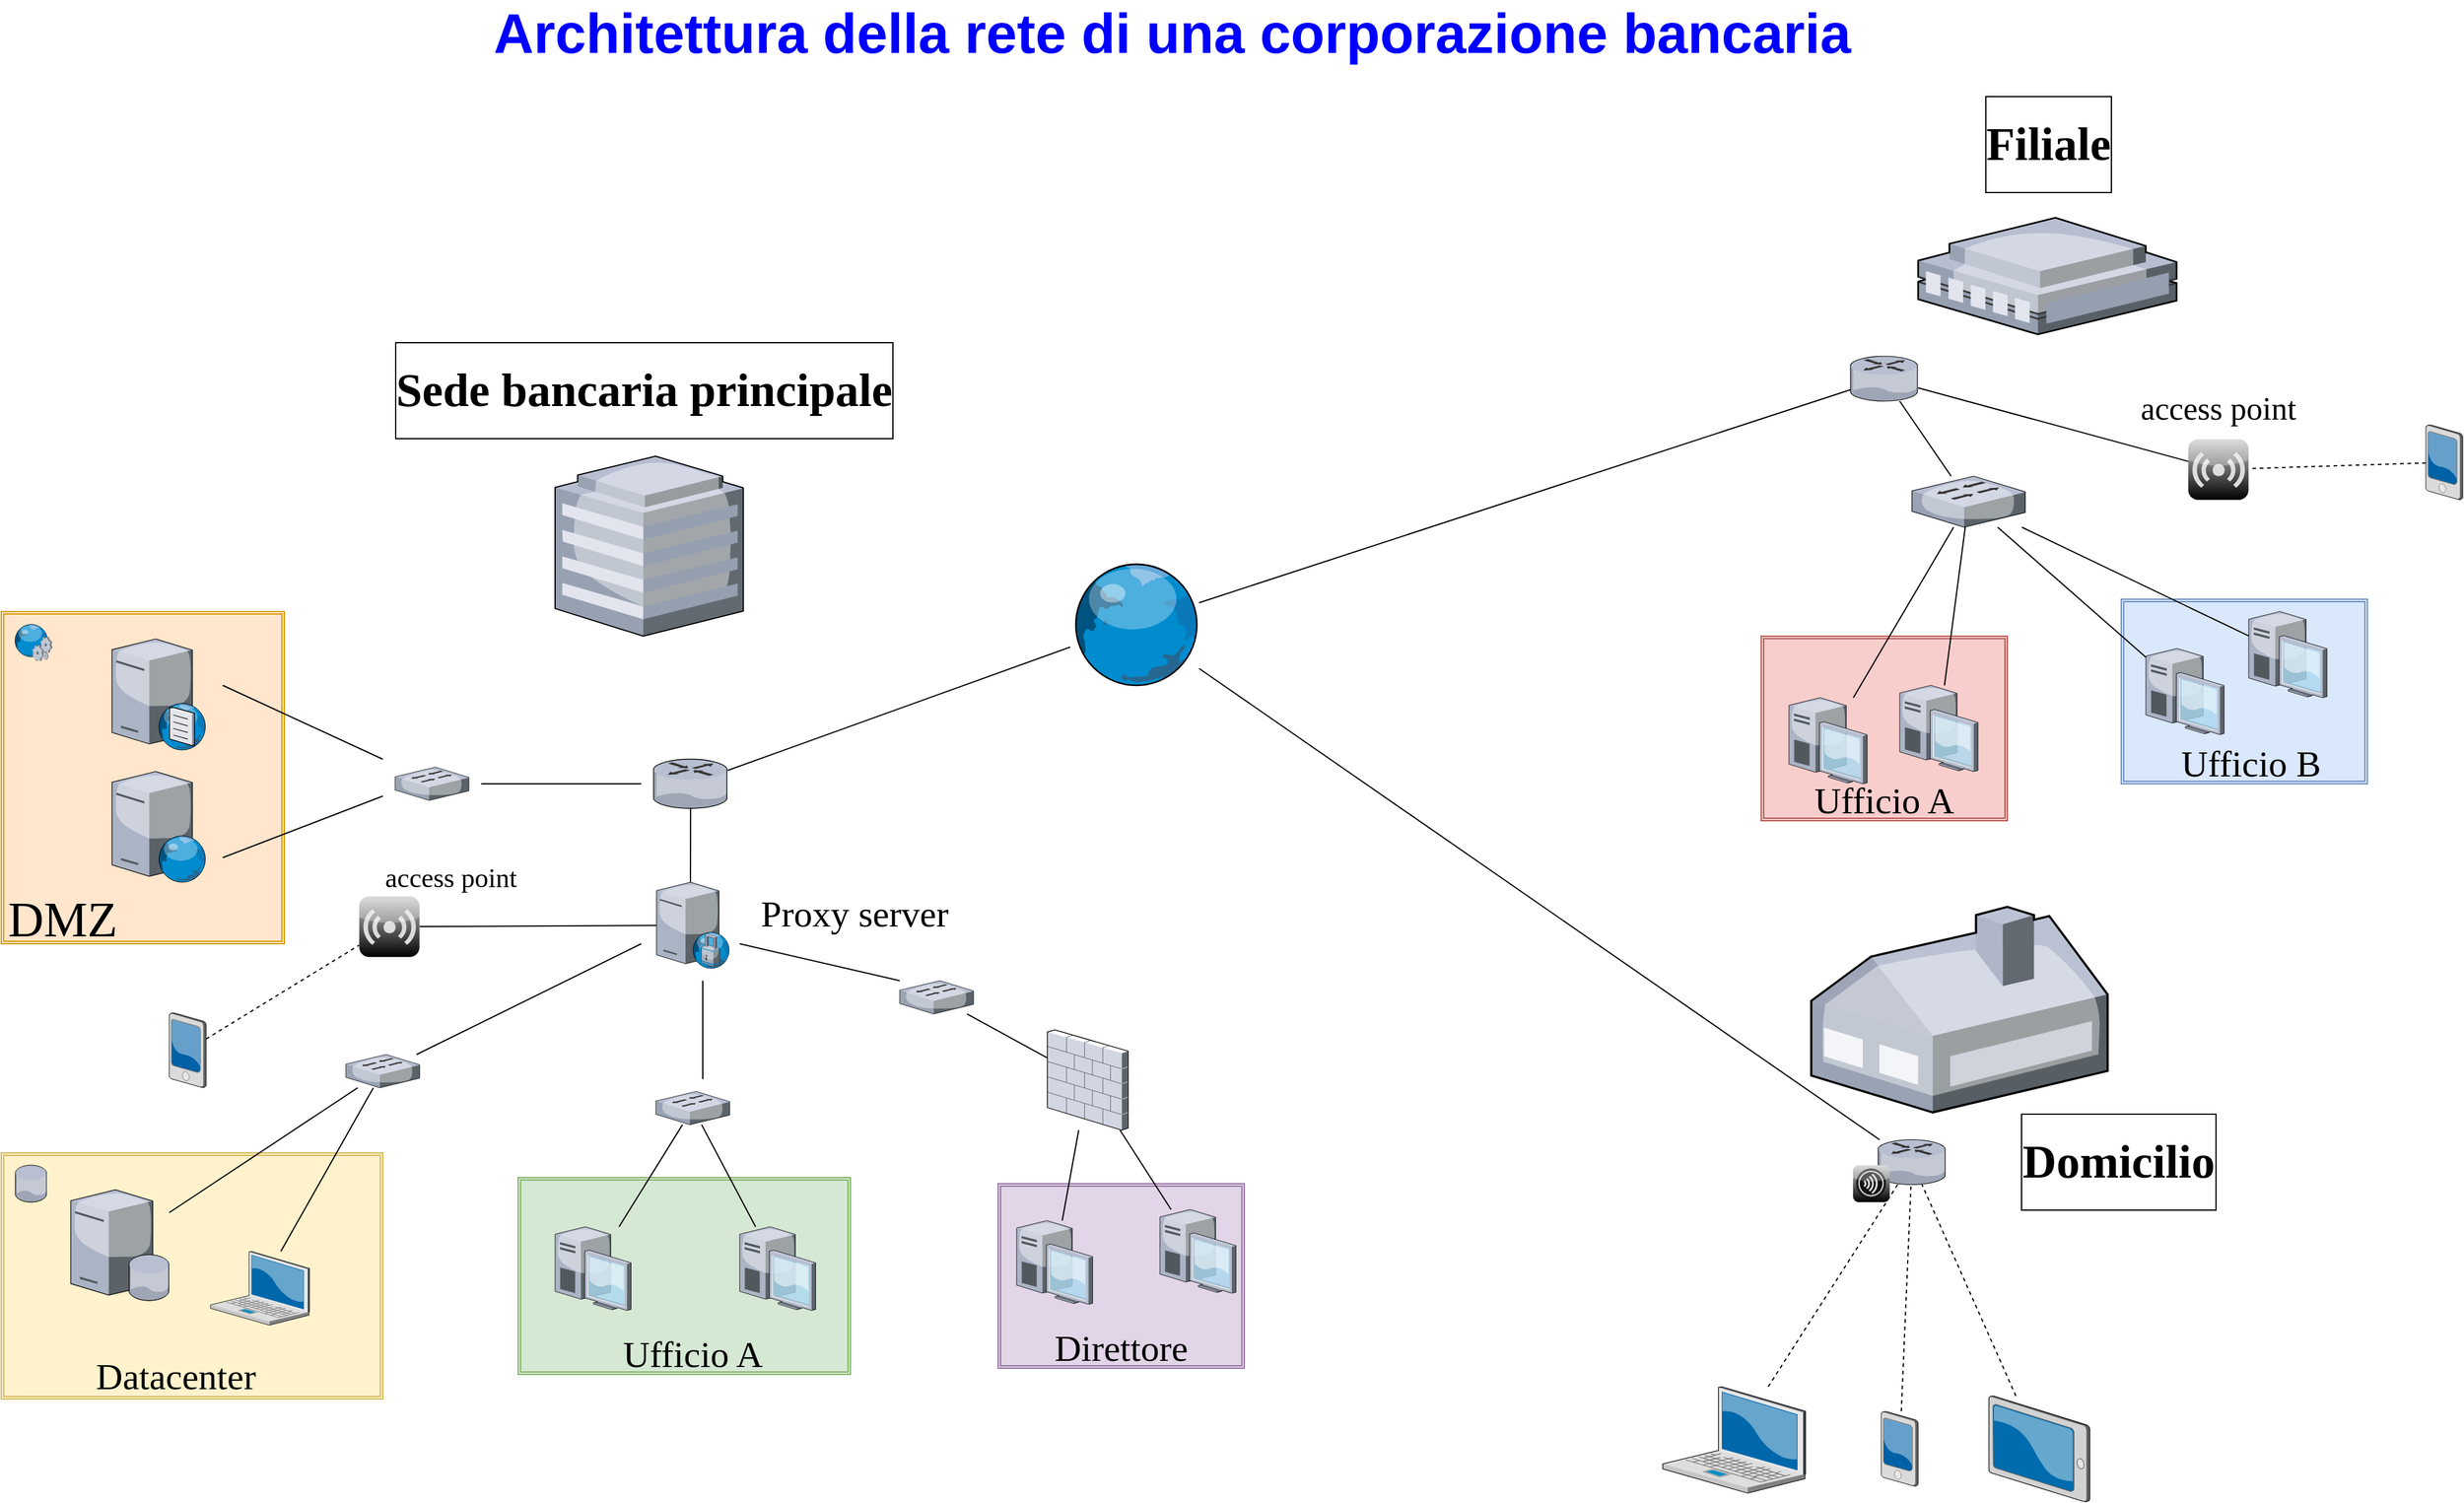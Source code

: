 <mxfile version="14.1.8" type="device"><diagram name="Page-1" id="e3a06f82-3646-2815-327d-82caf3d4e204"><mxGraphModel dx="3840" dy="3849" grid="1" gridSize="10" guides="1" tooltips="1" connect="1" arrows="1" fold="1" page="1" pageScale="1.5" pageWidth="1169" pageHeight="826" background="none" math="0" shadow="0"><root><mxCell id="0" style=";html=1;"/><mxCell id="1" style=";html=1;" parent="0"/><mxCell id="UJvw_nhe-M2SRVfhU3DX-6" value="" style="shape=ext;double=1;rounded=0;whiteSpace=wrap;html=1;fillColor=#dae8fc;strokeColor=#6c8ebf;" parent="1" vertex="1"><mxGeometry x="1852.5" y="410" width="200" height="150" as="geometry"/></mxCell><mxCell id="UJvw_nhe-M2SRVfhU3DX-5" value="" style="shape=ext;double=1;rounded=0;whiteSpace=wrap;html=1;fillColor=#f8cecc;strokeColor=#b85450;" parent="1" vertex="1"><mxGeometry x="1560" y="440" width="200" height="150" as="geometry"/></mxCell><mxCell id="YUHWe4UF77NeeMQYatWa-44" value="" style="shape=ext;double=1;rounded=0;whiteSpace=wrap;html=1;fillColor=#e1d5e7;strokeColor=#9673a6;" parent="1" vertex="1"><mxGeometry x="940" y="885.0" width="200" height="150" as="geometry"/></mxCell><mxCell id="YUHWe4UF77NeeMQYatWa-43" value="" style="shape=ext;double=1;rounded=0;whiteSpace=wrap;html=1;fillColor=#d5e8d4;strokeColor=#82b366;" parent="1" vertex="1"><mxGeometry x="550" y="880" width="270" height="160" as="geometry"/></mxCell><mxCell id="YUHWe4UF77NeeMQYatWa-42" value="" style="shape=ext;double=1;rounded=0;whiteSpace=wrap;html=1;fillColor=#fff2cc;strokeColor=#d6b656;" parent="1" vertex="1"><mxGeometry x="130" y="860" width="310" height="200" as="geometry"/></mxCell><mxCell id="YUHWe4UF77NeeMQYatWa-41" value="" style="shape=ext;double=1;rounded=0;whiteSpace=wrap;html=1;fillColor=#ffe6cc;strokeColor=#d79b00;" parent="1" vertex="1"><mxGeometry x="130" y="420" width="230" height="270" as="geometry"/></mxCell><mxCell id="6a7d8f32e03d9370-62" value="&lt;font style=&quot;font-size: 45px&quot; color=&quot;#0000ff&quot;&gt;Architettura della rete di una corporazione bancaria&lt;/font&gt;" style="text;strokeColor=none;fillColor=none;html=1;fontSize=24;fontStyle=1;verticalAlign=middle;align=center;" parent="1" vertex="1"><mxGeometry x="650" y="-70" width="861" height="40" as="geometry"/></mxCell><mxCell id="YUHWe4UF77NeeMQYatWa-4" value="" style="verticalLabelPosition=bottom;aspect=fixed;html=1;verticalAlign=top;strokeColor=none;align=center;outlineConnect=0;shape=mxgraph.citrix.router;" parent="1" vertex="1"><mxGeometry x="660" y="540" width="60.28" height="40" as="geometry"/></mxCell><mxCell id="YUHWe4UF77NeeMQYatWa-6" value="" style="verticalLabelPosition=bottom;aspect=fixed;html=1;verticalAlign=top;strokeColor=none;align=center;outlineConnect=0;shape=mxgraph.citrix.web_server;" parent="1" vertex="1"><mxGeometry x="220" y="550" width="76.5" height="90" as="geometry"/></mxCell><mxCell id="YUHWe4UF77NeeMQYatWa-7" value="" style="verticalLabelPosition=bottom;aspect=fixed;html=1;verticalAlign=top;strokeColor=none;align=center;outlineConnect=0;shape=mxgraph.citrix.web_service;" parent="1" vertex="1"><mxGeometry x="140" y="430" width="31.5" height="30" as="geometry"/></mxCell><mxCell id="YUHWe4UF77NeeMQYatWa-9" value="" style="verticalLabelPosition=bottom;aspect=fixed;html=1;verticalAlign=top;strokeColor=none;align=center;outlineConnect=0;shape=mxgraph.citrix.switch;" parent="1" vertex="1"><mxGeometry x="860" y="720" width="60" height="27.07" as="geometry"/></mxCell><mxCell id="YUHWe4UF77NeeMQYatWa-10" value="" style="verticalLabelPosition=bottom;aspect=fixed;html=1;verticalAlign=top;strokeColor=none;align=center;outlineConnect=0;shape=mxgraph.citrix.switch;" parent="1" vertex="1"><mxGeometry x="661.92" y="810" width="60" height="27.07" as="geometry"/></mxCell><mxCell id="YUHWe4UF77NeeMQYatWa-11" value="" style="verticalLabelPosition=bottom;aspect=fixed;html=1;verticalAlign=top;strokeColor=none;align=center;outlineConnect=0;shape=mxgraph.citrix.switch;" parent="1" vertex="1"><mxGeometry x="410" y="780" width="60" height="27.07" as="geometry"/></mxCell><mxCell id="YUHWe4UF77NeeMQYatWa-13" value="" style="verticalLabelPosition=bottom;aspect=fixed;html=1;verticalAlign=top;strokeColor=none;align=center;outlineConnect=0;shape=mxgraph.citrix.database_server;" parent="1" vertex="1"><mxGeometry x="186.5" y="890" width="80" height="90" as="geometry"/></mxCell><mxCell id="YUHWe4UF77NeeMQYatWa-14" value="" style="verticalLabelPosition=bottom;aspect=fixed;html=1;verticalAlign=top;strokeColor=none;align=center;outlineConnect=0;shape=mxgraph.citrix.dns_server;" parent="1" vertex="1"><mxGeometry x="220" y="440" width="76.5" height="92.5" as="geometry"/></mxCell><mxCell id="YUHWe4UF77NeeMQYatWa-17" value="" style="verticalLabelPosition=bottom;aspect=fixed;html=1;verticalAlign=top;strokeColor=none;align=center;outlineConnect=0;shape=mxgraph.citrix.laptop_2;" parent="1" vertex="1"><mxGeometry x="300" y="940" width="80.46" height="60" as="geometry"/></mxCell><mxCell id="YUHWe4UF77NeeMQYatWa-22" value="" style="verticalLabelPosition=bottom;aspect=fixed;html=1;verticalAlign=top;strokeColor=none;align=center;outlineConnect=0;shape=mxgraph.citrix.switch;" parent="1" vertex="1"><mxGeometry x="450" y="546.46" width="60" height="27.07" as="geometry"/></mxCell><mxCell id="YUHWe4UF77NeeMQYatWa-23" value="" style="endArrow=none;html=1;" parent="1" edge="1"><mxGeometry width="50" height="50" relative="1" as="geometry"><mxPoint x="520" y="560" as="sourcePoint"/><mxPoint x="650" y="560" as="targetPoint"/></mxGeometry></mxCell><mxCell id="YUHWe4UF77NeeMQYatWa-24" value="" style="endArrow=none;html=1;" parent="1" edge="1"><mxGeometry width="50" height="50" relative="1" as="geometry"><mxPoint x="440" y="540" as="sourcePoint"/><mxPoint x="310" y="480" as="targetPoint"/></mxGeometry></mxCell><mxCell id="YUHWe4UF77NeeMQYatWa-25" value="" style="endArrow=none;html=1;" parent="1" edge="1"><mxGeometry width="50" height="50" relative="1" as="geometry"><mxPoint x="310" y="620" as="sourcePoint"/><mxPoint x="440" y="570" as="targetPoint"/></mxGeometry></mxCell><mxCell id="YUHWe4UF77NeeMQYatWa-26" value="" style="endArrow=none;html=1;" parent="1" target="YUHWe4UF77NeeMQYatWa-4" edge="1"><mxGeometry width="50" height="50" relative="1" as="geometry"><mxPoint x="690" y="640" as="sourcePoint"/><mxPoint x="690" y="600" as="targetPoint"/></mxGeometry></mxCell><mxCell id="YUHWe4UF77NeeMQYatWa-27" value="" style="endArrow=none;html=1;" parent="1" source="YUHWe4UF77NeeMQYatWa-11" edge="1"><mxGeometry width="50" height="50" relative="1" as="geometry"><mxPoint x="510" y="730" as="sourcePoint"/><mxPoint x="650" y="690" as="targetPoint"/></mxGeometry></mxCell><mxCell id="YUHWe4UF77NeeMQYatWa-28" value="" style="endArrow=none;html=1;" parent="1" edge="1"><mxGeometry width="50" height="50" relative="1" as="geometry"><mxPoint x="700" y="800" as="sourcePoint"/><mxPoint x="700" y="720" as="targetPoint"/></mxGeometry></mxCell><mxCell id="YUHWe4UF77NeeMQYatWa-29" value="" style="endArrow=none;html=1;" parent="1" edge="1"><mxGeometry width="50" height="50" relative="1" as="geometry"><mxPoint x="860" y="720" as="sourcePoint"/><mxPoint x="730" y="690" as="targetPoint"/></mxGeometry></mxCell><mxCell id="YUHWe4UF77NeeMQYatWa-30" value="" style="endArrow=none;html=1;" parent="1" source="YUHWe4UF77NeeMQYatWa-11" target="YUHWe4UF77NeeMQYatWa-17" edge="1"><mxGeometry width="50" height="50" relative="1" as="geometry"><mxPoint x="440" y="820" as="sourcePoint"/><mxPoint x="490" y="770" as="targetPoint"/></mxGeometry></mxCell><mxCell id="YUHWe4UF77NeeMQYatWa-31" value="" style="endArrow=none;html=1;" parent="1" source="YUHWe4UF77NeeMQYatWa-11" target="YUHWe4UF77NeeMQYatWa-13" edge="1"><mxGeometry width="50" height="50" relative="1" as="geometry"><mxPoint x="440" y="820" as="sourcePoint"/><mxPoint x="490" y="770" as="targetPoint"/></mxGeometry></mxCell><mxCell id="YUHWe4UF77NeeMQYatWa-32" value="" style="verticalLabelPosition=bottom;aspect=fixed;html=1;verticalAlign=top;strokeColor=none;align=center;outlineConnect=0;shape=mxgraph.citrix.desktop;" parent="1" vertex="1"><mxGeometry x="580" y="920" width="61.76" height="68" as="geometry"/></mxCell><mxCell id="YUHWe4UF77NeeMQYatWa-33" value="" style="verticalLabelPosition=bottom;aspect=fixed;html=1;verticalAlign=top;strokeColor=none;align=center;outlineConnect=0;shape=mxgraph.citrix.desktop;" parent="1" vertex="1"><mxGeometry x="730" y="920" width="61.76" height="68" as="geometry"/></mxCell><mxCell id="YUHWe4UF77NeeMQYatWa-34" value="" style="verticalLabelPosition=bottom;aspect=fixed;html=1;verticalAlign=top;strokeColor=none;align=center;outlineConnect=0;shape=mxgraph.citrix.desktop;" parent="1" vertex="1"><mxGeometry x="1071.45" y="906.0" width="61.76" height="68" as="geometry"/></mxCell><mxCell id="YUHWe4UF77NeeMQYatWa-35" value="" style="verticalLabelPosition=bottom;aspect=fixed;html=1;verticalAlign=top;strokeColor=none;align=center;outlineConnect=0;shape=mxgraph.citrix.desktop;" parent="1" vertex="1"><mxGeometry x="955" y="915.0" width="61.76" height="68" as="geometry"/></mxCell><mxCell id="YUHWe4UF77NeeMQYatWa-36" value="" style="endArrow=none;html=1;" parent="1" source="YUHWe4UF77NeeMQYatWa-32" target="YUHWe4UF77NeeMQYatWa-10" edge="1"><mxGeometry width="50" height="50" relative="1" as="geometry"><mxPoint x="560" y="800" as="sourcePoint"/><mxPoint x="660" y="850" as="targetPoint"/></mxGeometry></mxCell><mxCell id="YUHWe4UF77NeeMQYatWa-37" value="" style="endArrow=none;html=1;" parent="1" source="YUHWe4UF77NeeMQYatWa-10" target="YUHWe4UF77NeeMQYatWa-33" edge="1"><mxGeometry width="50" height="50" relative="1" as="geometry"><mxPoint x="560" y="800" as="sourcePoint"/><mxPoint x="610" y="750" as="targetPoint"/></mxGeometry></mxCell><mxCell id="YUHWe4UF77NeeMQYatWa-40" value="" style="verticalLabelPosition=bottom;aspect=fixed;html=1;verticalAlign=top;strokeColor=none;align=center;outlineConnect=0;shape=mxgraph.citrix.proxy_server;" parent="1" vertex="1"><mxGeometry x="662.42" y="640" width="59.5" height="70" as="geometry"/></mxCell><mxCell id="YUHWe4UF77NeeMQYatWa-45" value="" style="verticalLabelPosition=bottom;aspect=fixed;html=1;verticalAlign=top;strokeColor=none;align=center;outlineConnect=0;shape=mxgraph.citrix.database;" parent="1" vertex="1"><mxGeometry x="141.5" y="870" width="25.5" height="30" as="geometry"/></mxCell><mxCell id="YUHWe4UF77NeeMQYatWa-46" value="" style="verticalLabelPosition=bottom;aspect=fixed;html=1;verticalAlign=top;strokeColor=none;align=center;outlineConnect=0;shape=mxgraph.citrix.globe;" parent="1" vertex="1"><mxGeometry x="998.54" y="380" width="104.67" height="100" as="geometry"/></mxCell><mxCell id="YUHWe4UF77NeeMQYatWa-47" value="" style="verticalLabelPosition=bottom;aspect=fixed;html=1;verticalAlign=top;strokeColor=none;align=center;outlineConnect=0;shape=mxgraph.citrix.router;" parent="1" vertex="1"><mxGeometry x="1632.5" y="212.5" width="55" height="36.5" as="geometry"/></mxCell><mxCell id="YUHWe4UF77NeeMQYatWa-48" value="" style="verticalLabelPosition=bottom;aspect=fixed;html=1;verticalAlign=top;strokeColor=none;align=center;outlineConnect=0;shape=mxgraph.citrix.switch;" parent="1" vertex="1"><mxGeometry x="1682.5" y="310" width="92" height="41.5" as="geometry"/></mxCell><mxCell id="YUHWe4UF77NeeMQYatWa-50" value="" style="verticalLabelPosition=bottom;aspect=fixed;html=1;verticalAlign=top;strokeColor=none;align=center;outlineConnect=0;shape=mxgraph.citrix.hq_enterprise;direction=east;" parent="1" vertex="1"><mxGeometry x="580" y="293.75" width="152.9" height="146.25" as="geometry"/></mxCell><mxCell id="YUHWe4UF77NeeMQYatWa-51" value="" style="verticalLabelPosition=bottom;aspect=fixed;html=1;verticalAlign=top;strokeColor=none;align=center;outlineConnect=0;shape=mxgraph.citrix.desktop;" parent="1" vertex="1"><mxGeometry x="1582.5" y="490" width="63.57" height="70" as="geometry"/></mxCell><mxCell id="YUHWe4UF77NeeMQYatWa-52" value="" style="verticalLabelPosition=bottom;aspect=fixed;html=1;verticalAlign=top;strokeColor=none;align=center;outlineConnect=0;shape=mxgraph.citrix.desktop;" parent="1" vertex="1"><mxGeometry x="1672.5" y="480" width="63.57" height="70" as="geometry"/></mxCell><mxCell id="YUHWe4UF77NeeMQYatWa-53" value="" style="verticalLabelPosition=bottom;aspect=fixed;html=1;verticalAlign=top;strokeColor=none;align=center;outlineConnect=0;shape=mxgraph.citrix.desktop;" parent="1" vertex="1"><mxGeometry x="1956.07" y="420" width="63.57" height="70" as="geometry"/></mxCell><mxCell id="YUHWe4UF77NeeMQYatWa-54" value="" style="verticalLabelPosition=bottom;aspect=fixed;html=1;verticalAlign=top;strokeColor=none;align=center;outlineConnect=0;shape=mxgraph.citrix.desktop;" parent="1" vertex="1"><mxGeometry x="1872.5" y="450" width="63.57" height="70" as="geometry"/></mxCell><mxCell id="YUHWe4UF77NeeMQYatWa-55" value="" style="endArrow=none;html=1;" parent="1" source="YUHWe4UF77NeeMQYatWa-51" target="YUHWe4UF77NeeMQYatWa-48" edge="1"><mxGeometry width="50" height="50" relative="1" as="geometry"><mxPoint x="1702.5" y="390" as="sourcePoint"/><mxPoint x="1752.5" y="340" as="targetPoint"/></mxGeometry></mxCell><mxCell id="YUHWe4UF77NeeMQYatWa-56" value="" style="endArrow=none;html=1;" parent="1" source="YUHWe4UF77NeeMQYatWa-52" target="YUHWe4UF77NeeMQYatWa-48" edge="1"><mxGeometry width="50" height="50" relative="1" as="geometry"><mxPoint x="1702.5" y="390" as="sourcePoint"/><mxPoint x="1752.5" y="340" as="targetPoint"/></mxGeometry></mxCell><mxCell id="YUHWe4UF77NeeMQYatWa-57" value="" style="endArrow=none;html=1;" parent="1" source="YUHWe4UF77NeeMQYatWa-53" target="YUHWe4UF77NeeMQYatWa-48" edge="1"><mxGeometry width="50" height="50" relative="1" as="geometry"><mxPoint x="1702.5" y="390" as="sourcePoint"/><mxPoint x="1752.5" y="340" as="targetPoint"/></mxGeometry></mxCell><mxCell id="YUHWe4UF77NeeMQYatWa-58" value="" style="endArrow=none;html=1;" parent="1" source="YUHWe4UF77NeeMQYatWa-54" target="YUHWe4UF77NeeMQYatWa-48" edge="1"><mxGeometry width="50" height="50" relative="1" as="geometry"><mxPoint x="1702.5" y="390" as="sourcePoint"/><mxPoint x="1752.5" y="340" as="targetPoint"/></mxGeometry></mxCell><mxCell id="YUHWe4UF77NeeMQYatWa-59" value="" style="endArrow=none;html=1;" parent="1" source="YUHWe4UF77NeeMQYatWa-48" target="YUHWe4UF77NeeMQYatWa-47" edge="1"><mxGeometry width="50" height="50" relative="1" as="geometry"><mxPoint x="1702.5" y="390" as="sourcePoint"/><mxPoint x="1752.5" y="340" as="targetPoint"/></mxGeometry></mxCell><mxCell id="YUHWe4UF77NeeMQYatWa-60" value="" style="endArrow=none;html=1;" parent="1" source="YUHWe4UF77NeeMQYatWa-46" target="YUHWe4UF77NeeMQYatWa-47" edge="1"><mxGeometry width="50" height="50" relative="1" as="geometry"><mxPoint x="1240" y="690" as="sourcePoint"/><mxPoint x="1290" y="640" as="targetPoint"/></mxGeometry></mxCell><mxCell id="YUHWe4UF77NeeMQYatWa-61" value="" style="endArrow=none;html=1;" parent="1" source="YUHWe4UF77NeeMQYatWa-4" target="YUHWe4UF77NeeMQYatWa-46" edge="1"><mxGeometry width="50" height="50" relative="1" as="geometry"><mxPoint x="930" y="690" as="sourcePoint"/><mxPoint x="980" y="640" as="targetPoint"/></mxGeometry></mxCell><mxCell id="YUHWe4UF77NeeMQYatWa-62" value="" style="verticalLabelPosition=bottom;aspect=fixed;html=1;verticalAlign=top;strokeColor=none;align=center;outlineConnect=0;shape=mxgraph.citrix.remote_office;" parent="1" vertex="1"><mxGeometry x="1687.5" y="100.0" width="210" height="94.73" as="geometry"/></mxCell><mxCell id="UJvw_nhe-M2SRVfhU3DX-1" value="&lt;h1&gt;&lt;font style=&quot;font-size: 38px&quot; face=&quot;Verdana&quot;&gt;Sede bancaria principale&lt;/font&gt;&lt;/h1&gt;" style="text;html=1;align=center;verticalAlign=middle;resizable=0;points=[];autosize=1;labelBorderColor=#000000;" parent="1" vertex="1"><mxGeometry x="381.63" y="210" width="540" height="60" as="geometry"/></mxCell><mxCell id="UJvw_nhe-M2SRVfhU3DX-4" value="&lt;h1&gt;&lt;font style=&quot;font-size: 38px&quot; face=&quot;Verdana&quot;&gt;Filiale&lt;/font&gt;&lt;/h1&gt;" style="text;html=1;align=center;verticalAlign=middle;resizable=0;points=[];autosize=1;labelBorderColor=#000000;" parent="1" vertex="1"><mxGeometry x="1722.5" y="10" width="140" height="60" as="geometry"/></mxCell><mxCell id="UJvw_nhe-M2SRVfhU3DX-9" value="&lt;span style=&quot;font-size: 30px&quot;&gt;Datacenter&lt;br&gt;&lt;/span&gt;" style="text;html=1;strokeColor=none;fillColor=none;align=center;verticalAlign=middle;whiteSpace=wrap;rounded=0;fontFamily=Verdana;fontSize=40;" parent="1" vertex="1"><mxGeometry x="186.5" y="1028" width="170" height="20" as="geometry"/></mxCell><mxCell id="UJvw_nhe-M2SRVfhU3DX-10" value="DMZ" style="text;html=1;strokeColor=none;fillColor=none;align=center;verticalAlign=middle;whiteSpace=wrap;rounded=0;fontFamily=Verdana;fontSize=40;" parent="1" vertex="1"><mxGeometry x="160" y="660" width="40" height="20" as="geometry"/></mxCell><mxCell id="UJvw_nhe-M2SRVfhU3DX-16" value="&lt;font style=&quot;font-size: 30px&quot;&gt;Direttore&lt;/font&gt;" style="text;html=1;strokeColor=none;fillColor=none;align=center;verticalAlign=middle;whiteSpace=wrap;rounded=0;fontFamily=Verdana;fontSize=40;" parent="1" vertex="1"><mxGeometry x="955" y="1005.0" width="170" height="20" as="geometry"/></mxCell><mxCell id="UJvw_nhe-M2SRVfhU3DX-18" value="&lt;font style=&quot;font-size: 30px&quot;&gt;Ufficio B&lt;/font&gt;" style="text;html=1;strokeColor=none;fillColor=none;align=center;verticalAlign=middle;whiteSpace=wrap;rounded=0;fontFamily=Verdana;fontSize=40;" parent="1" vertex="1"><mxGeometry x="1872.5" y="530" width="170" height="20" as="geometry"/></mxCell><mxCell id="UJvw_nhe-M2SRVfhU3DX-19" value="&lt;font style=&quot;font-size: 30px&quot;&gt;Ufficio A&lt;/font&gt;" style="text;html=1;strokeColor=none;fillColor=none;align=center;verticalAlign=middle;whiteSpace=wrap;rounded=0;fontFamily=Verdana;fontSize=40;" parent="1" vertex="1"><mxGeometry x="1575" y="560" width="170" height="20" as="geometry"/></mxCell><mxCell id="UJvw_nhe-M2SRVfhU3DX-20" value="&lt;font style=&quot;font-size: 30px&quot;&gt;Ufficio A&lt;/font&gt;" style="text;html=1;strokeColor=none;fillColor=none;align=center;verticalAlign=middle;whiteSpace=wrap;rounded=0;fontFamily=Verdana;fontSize=40;" parent="1" vertex="1"><mxGeometry x="607.17" y="1010" width="170" height="20" as="geometry"/></mxCell><mxCell id="UJvw_nhe-M2SRVfhU3DX-21" value="&lt;font style=&quot;font-size: 30px&quot;&gt;Proxy server&lt;/font&gt;" style="text;html=1;strokeColor=none;fillColor=none;align=center;verticalAlign=middle;whiteSpace=wrap;rounded=0;fontFamily=Verdana;fontSize=40;" parent="1" vertex="1"><mxGeometry x="721.92" y="651.5" width="203" height="20" as="geometry"/></mxCell><mxCell id="UJvw_nhe-M2SRVfhU3DX-23" value="" style="verticalLabelPosition=bottom;aspect=fixed;html=1;verticalAlign=top;strokeColor=none;align=center;outlineConnect=0;shape=mxgraph.citrix.firewall;fillColor=none;fontFamily=Verdana;fontSize=40;" parent="1" vertex="1"><mxGeometry x="980" y="760" width="65.73" height="81.5" as="geometry"/></mxCell><mxCell id="UJvw_nhe-M2SRVfhU3DX-24" value="" style="endArrow=none;html=1;fontFamily=Verdana;fontSize=40;" parent="1" source="UJvw_nhe-M2SRVfhU3DX-23" target="YUHWe4UF77NeeMQYatWa-9" edge="1"><mxGeometry width="50" height="50" relative="1" as="geometry"><mxPoint x="730" y="750" as="sourcePoint"/><mxPoint x="780" y="700" as="targetPoint"/></mxGeometry></mxCell><mxCell id="UJvw_nhe-M2SRVfhU3DX-25" value="" style="endArrow=none;html=1;fontFamily=Verdana;fontSize=40;" parent="1" source="YUHWe4UF77NeeMQYatWa-35" target="UJvw_nhe-M2SRVfhU3DX-23" edge="1"><mxGeometry width="50" height="50" relative="1" as="geometry"><mxPoint x="730" y="750" as="sourcePoint"/><mxPoint x="780" y="700" as="targetPoint"/></mxGeometry></mxCell><mxCell id="UJvw_nhe-M2SRVfhU3DX-26" value="" style="endArrow=none;html=1;fontFamily=Verdana;fontSize=40;" parent="1" source="UJvw_nhe-M2SRVfhU3DX-23" target="YUHWe4UF77NeeMQYatWa-34" edge="1"><mxGeometry width="50" height="50" relative="1" as="geometry"><mxPoint x="730" y="750" as="sourcePoint"/><mxPoint x="780" y="700" as="targetPoint"/></mxGeometry></mxCell><mxCell id="UJvw_nhe-M2SRVfhU3DX-27" value="" style="verticalLabelPosition=bottom;aspect=fixed;html=1;verticalAlign=top;strokeColor=none;align=center;outlineConnect=0;shape=mxgraph.citrix.role_repeater;fillColor=#CCCCCC;gradientColor=#000000;gradientDirection=south;fontFamily=Verdana;fontSize=40;" parent="1" vertex="1"><mxGeometry x="420.75" y="651.5" width="49.25" height="49.25" as="geometry"/></mxCell><mxCell id="UJvw_nhe-M2SRVfhU3DX-28" value="" style="endArrow=none;html=1;fontFamily=Verdana;fontSize=40;" parent="1" source="YUHWe4UF77NeeMQYatWa-40" target="UJvw_nhe-M2SRVfhU3DX-27" edge="1"><mxGeometry width="50" height="50" relative="1" as="geometry"><mxPoint x="840" y="700" as="sourcePoint"/><mxPoint x="890" y="650" as="targetPoint"/></mxGeometry></mxCell><mxCell id="UJvw_nhe-M2SRVfhU3DX-29" value="&lt;font style=&quot;font-size: 22px&quot;&gt;access point&lt;/font&gt;" style="text;html=1;align=center;verticalAlign=middle;resizable=0;points=[];autosize=1;fontSize=40;fontFamily=Verdana;" parent="1" vertex="1"><mxGeometry x="420" y="600" width="150" height="60" as="geometry"/></mxCell><mxCell id="UJvw_nhe-M2SRVfhU3DX-30" value="" style="verticalLabelPosition=bottom;aspect=fixed;html=1;verticalAlign=top;strokeColor=none;align=center;outlineConnect=0;shape=mxgraph.citrix.role_repeater;fillColor=#CCCCCC;gradientColor=#000000;gradientDirection=south;fontFamily=Verdana;fontSize=40;" parent="1" vertex="1"><mxGeometry x="1906.82" y="280" width="49.25" height="49.25" as="geometry"/></mxCell><mxCell id="UJvw_nhe-M2SRVfhU3DX-31" value="&lt;font style=&quot;font-size: 26px&quot;&gt;access point&lt;/font&gt;" style="text;html=1;align=center;verticalAlign=middle;resizable=0;points=[];autosize=1;fontSize=40;fontFamily=Verdana;" parent="1" vertex="1"><mxGeometry x="1841.44" y="220" width="180" height="60" as="geometry"/></mxCell><mxCell id="UJvw_nhe-M2SRVfhU3DX-32" value="" style="endArrow=none;html=1;fontFamily=Verdana;fontSize=40;" parent="1" source="UJvw_nhe-M2SRVfhU3DX-30" target="YUHWe4UF77NeeMQYatWa-47" edge="1"><mxGeometry width="50" height="50" relative="1" as="geometry"><mxPoint x="1492.5" y="390" as="sourcePoint"/><mxPoint x="1542.5" y="340" as="targetPoint"/></mxGeometry></mxCell><mxCell id="UJvw_nhe-M2SRVfhU3DX-33" value="" style="verticalLabelPosition=bottom;aspect=fixed;html=1;verticalAlign=top;strokeColor=none;align=center;outlineConnect=0;shape=mxgraph.citrix.home_office;fillColor=none;fontFamily=Verdana;fontSize=40;" parent="1" vertex="1"><mxGeometry x="1600.64" y="660" width="240.8" height="167.06" as="geometry"/></mxCell><mxCell id="UJvw_nhe-M2SRVfhU3DX-36" value="" style="verticalLabelPosition=bottom;aspect=fixed;html=1;verticalAlign=top;strokeColor=none;align=center;outlineConnect=0;shape=mxgraph.citrix.router;" parent="1" vertex="1"><mxGeometry x="1655" y="849.25" width="55" height="36.5" as="geometry"/></mxCell><mxCell id="UJvw_nhe-M2SRVfhU3DX-52" value="" style="verticalLabelPosition=bottom;aspect=fixed;html=1;verticalAlign=top;strokeColor=none;align=center;outlineConnect=0;shape=mxgraph.citrix.role_receiver;fillColor=#CCCCCC;gradientColor=#000000;gradientDirection=south;fontFamily=Verdana;fontSize=40;" parent="1" vertex="1"><mxGeometry x="1634.5" y="870" width="30" height="30" as="geometry"/></mxCell><mxCell id="UJvw_nhe-M2SRVfhU3DX-53" value="" style="endArrow=none;html=1;fontFamily=Verdana;fontSize=40;" parent="1" source="UJvw_nhe-M2SRVfhU3DX-36" target="YUHWe4UF77NeeMQYatWa-46" edge="1"><mxGeometry width="50" height="50" relative="1" as="geometry"><mxPoint x="1270" y="930" as="sourcePoint"/><mxPoint x="1320" y="880" as="targetPoint"/></mxGeometry></mxCell><mxCell id="UJvw_nhe-M2SRVfhU3DX-54" value="" style="endArrow=none;dashed=1;html=1;fontFamily=Verdana;fontSize=40;" parent="1" source="UJvw_nhe-M2SRVfhU3DX-55" target="UJvw_nhe-M2SRVfhU3DX-36" edge="1"><mxGeometry width="50" height="50" relative="1" as="geometry"><mxPoint x="1580" y="1060" as="sourcePoint"/><mxPoint x="1700" y="900" as="targetPoint"/></mxGeometry></mxCell><mxCell id="UJvw_nhe-M2SRVfhU3DX-55" value="" style="verticalLabelPosition=bottom;aspect=fixed;html=1;verticalAlign=top;strokeColor=none;align=center;outlineConnect=0;shape=mxgraph.citrix.laptop_2;fillColor=none;fontFamily=Verdana;fontSize=40;" parent="1" vertex="1"><mxGeometry x="1480" y="1050" width="116" height="86.5" as="geometry"/></mxCell><mxCell id="UJvw_nhe-M2SRVfhU3DX-56" value="" style="verticalLabelPosition=bottom;aspect=fixed;html=1;verticalAlign=top;strokeColor=none;align=center;outlineConnect=0;shape=mxgraph.citrix.pda;fillColor=none;fontFamily=Verdana;fontSize=40;" parent="1" vertex="1"><mxGeometry x="1657.5" y="1070" width="30" height="61" as="geometry"/></mxCell><mxCell id="UJvw_nhe-M2SRVfhU3DX-57" value="" style="verticalLabelPosition=bottom;aspect=fixed;html=1;verticalAlign=top;strokeColor=none;align=center;outlineConnect=0;shape=mxgraph.citrix.tablet_2;fillColor=none;fontFamily=Verdana;fontSize=40;" parent="1" vertex="1"><mxGeometry x="1745" y="1057.5" width="82" height="86" as="geometry"/></mxCell><mxCell id="UJvw_nhe-M2SRVfhU3DX-58" value="" style="endArrow=none;dashed=1;html=1;fontFamily=Verdana;fontSize=40;" parent="1" source="UJvw_nhe-M2SRVfhU3DX-56" target="UJvw_nhe-M2SRVfhU3DX-36" edge="1"><mxGeometry width="50" height="50" relative="1" as="geometry"><mxPoint x="1650" y="950" as="sourcePoint"/><mxPoint x="1700" y="900" as="targetPoint"/></mxGeometry></mxCell><mxCell id="UJvw_nhe-M2SRVfhU3DX-59" value="" style="endArrow=none;dashed=1;html=1;fontFamily=Verdana;fontSize=40;" parent="1" source="UJvw_nhe-M2SRVfhU3DX-57" target="UJvw_nhe-M2SRVfhU3DX-36" edge="1"><mxGeometry width="50" height="50" relative="1" as="geometry"><mxPoint x="1690" y="970" as="sourcePoint"/><mxPoint x="1740" y="920" as="targetPoint"/></mxGeometry></mxCell><mxCell id="UJvw_nhe-M2SRVfhU3DX-60" value="&lt;h1&gt;&lt;font style=&quot;font-size: 38px&quot; face=&quot;Verdana&quot;&gt;Domicilio&lt;/font&gt;&lt;/h1&gt;" style="text;html=1;align=center;verticalAlign=middle;resizable=0;points=[];autosize=1;labelBorderColor=#000000;" parent="1" vertex="1"><mxGeometry x="1745" y="837.07" width="210" height="60" as="geometry"/></mxCell><mxCell id="UJvw_nhe-M2SRVfhU3DX-61" value="" style="endArrow=none;dashed=1;html=1;fontFamily=Verdana;fontSize=40;" parent="1" source="UJvw_nhe-M2SRVfhU3DX-62" target="UJvw_nhe-M2SRVfhU3DX-30" edge="1"><mxGeometry width="50" height="50" relative="1" as="geometry"><mxPoint x="2100" y="305" as="sourcePoint"/><mxPoint x="1850" y="430" as="targetPoint"/></mxGeometry></mxCell><mxCell id="UJvw_nhe-M2SRVfhU3DX-62" value="" style="verticalLabelPosition=bottom;aspect=fixed;html=1;verticalAlign=top;strokeColor=none;align=center;outlineConnect=0;shape=mxgraph.citrix.pda;fillColor=none;fontFamily=Verdana;fontSize=40;" parent="1" vertex="1"><mxGeometry x="2100" y="268.25" width="30" height="61" as="geometry"/></mxCell><mxCell id="UJvw_nhe-M2SRVfhU3DX-63" value="" style="verticalLabelPosition=bottom;aspect=fixed;html=1;verticalAlign=top;strokeColor=none;align=center;outlineConnect=0;shape=mxgraph.citrix.pda;fillColor=none;fontFamily=Verdana;fontSize=40;" parent="1" vertex="1"><mxGeometry x="266.5" y="746.07" width="30" height="61" as="geometry"/></mxCell><mxCell id="UJvw_nhe-M2SRVfhU3DX-64" value="" style="endArrow=none;dashed=1;html=1;fontFamily=Verdana;fontSize=40;" parent="1" source="UJvw_nhe-M2SRVfhU3DX-63" target="UJvw_nhe-M2SRVfhU3DX-27" edge="1"><mxGeometry width="50" height="50" relative="1" as="geometry"><mxPoint x="590" y="780" as="sourcePoint"/><mxPoint x="640" y="730" as="targetPoint"/></mxGeometry></mxCell></root></mxGraphModel></diagram></mxfile>
